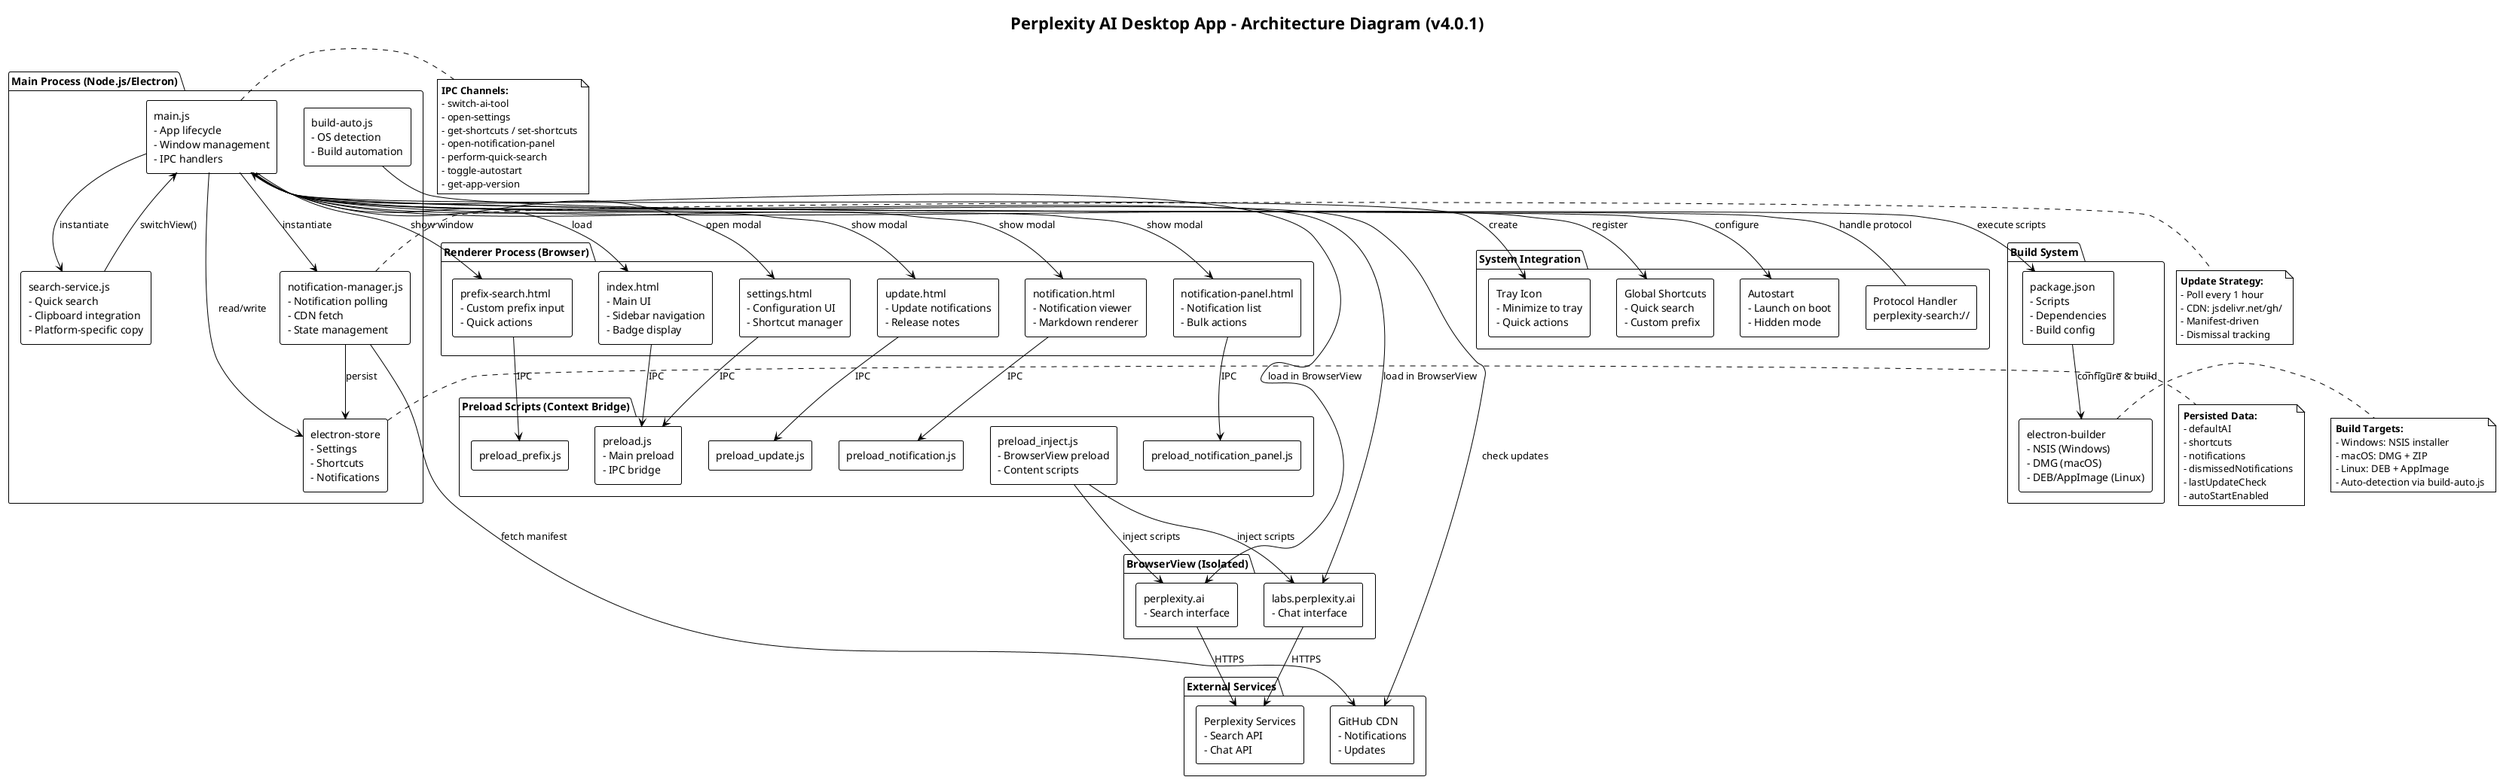 @startuml Perplexity Desktop App Architecture
!theme plain
skinparam backgroundColor #FFFFFF
skinparam componentStyle rectangle

title Perplexity AI Desktop App - Architecture Diagram (v4.0.1)

package "Main Process (Node.js/Electron)" {
  component [main.js\n- App lifecycle\n- Window management\n- IPC handlers] as Main
  component [notification-manager.js\n- Notification polling\n- CDN fetch\n- State management] as NotificationMgr
  component [search-service.js\n- Quick search\n- Clipboard integration\n- Platform-specific copy] as SearchService
  component [build-auto.js\n- OS detection\n- Build automation] as BuildAuto
  
  database [electron-store\n- Settings\n- Shortcuts\n- Notifications] as Store
}

package "Renderer Process (Browser)" {
  component [index.html\n- Main UI\n- Sidebar navigation\n- Badge display] as MainUI
  component [settings.html\n- Configuration UI\n- Shortcut manager] as SettingsUI
  component [update.html\n- Update notifications\n- Release notes] as UpdateUI
  component [notification.html\n- Notification viewer\n- Markdown renderer] as NotificationUI
  component [notification-panel.html\n- Notification list\n- Bulk actions] as NotificationPanel
  component [prefix-search.html\n- Custom prefix input\n- Quick actions] as PrefixSearch
}

package "Preload Scripts (Context Bridge)" {
  component [preload.js\n- Main preload\n- IPC bridge] as PreloadMain
  component [preload_inject.js\n- BrowserView preload\n- Content scripts] as PreloadInject
  component [preload_notification.js] as PreloadNotif
  component [preload_notification_panel.js] as PreloadPanel
  component [preload_update.js] as PreloadUpdate
  component [preload_prefix.js] as PreloadPrefix
}

package "BrowserView (Isolated)" {
  component [perplexity.ai\n- Search interface] as PerplexityAI
  component [labs.perplexity.ai\n- Chat interface] as PerplexityLabs
}

package "External Services" {
  cloud [GitHub CDN\n- Notifications\n- Updates] as GitHub
  cloud [Perplexity Services\n- Search API\n- Chat API] as Perplexity
}

package "System Integration" {
  component [Tray Icon\n- Minimize to tray\n- Quick actions] as Tray
  component [Global Shortcuts\n- Quick search\n- Custom prefix] as Shortcuts
  component [Autostart\n- Launch on boot\n- Hidden mode] as Autostart
  component [Protocol Handler\nperplexity-search://] as Protocol
}

package "Build System" {
  component [electron-builder\n- NSIS (Windows)\n- DMG (macOS)\n- DEB/AppImage (Linux)] as ElectronBuilder
  component [package.json\n- Scripts\n- Dependencies\n- Build config] as PackageJson
}

' Main Process relationships
Main --> Store : read/write
Main --> NotificationMgr : instantiate
Main --> SearchService : instantiate
Main --> Tray : create
Main --> Shortcuts : register
Main --> Autostart : configure
Main --> GitHub : check updates

NotificationMgr --> GitHub : fetch manifest
NotificationMgr --> Store : persist
SearchService --> Main : switchView()

' Renderer relationships
Main --> MainUI : load
Main --> SettingsUI : open modal
Main --> UpdateUI : show modal
Main --> NotificationUI : show modal
Main --> NotificationPanel : show modal
Main --> PrefixSearch : show window

MainUI --> PreloadMain : IPC
SettingsUI --> PreloadMain : IPC
UpdateUI --> PreloadUpdate : IPC
NotificationUI --> PreloadNotif : IPC
NotificationPanel --> PreloadPanel : IPC
PrefixSearch --> PreloadPrefix : IPC

' BrowserView relationships
Main --> PerplexityAI : load in BrowserView
Main --> PerplexityLabs : load in BrowserView
PreloadInject --> PerplexityAI : inject scripts
PreloadInject --> PerplexityLabs : inject scripts

PerplexityAI --> Perplexity : HTTPS
PerplexityLabs --> Perplexity : HTTPS

' Build relationships
BuildAuto --> PackageJson : execute scripts
PackageJson --> ElectronBuilder : configure & build

' Protocol
Protocol --> Main : handle protocol

note right of Main
  **IPC Channels:**
  - switch-ai-tool
  - open-settings
  - get-shortcuts / set-shortcuts
  - open-notification-panel
  - perform-quick-search
  - toggle-autostart
  - get-app-version
end note

note right of NotificationMgr
  **Update Strategy:**
  - Poll every 1 hour
  - CDN: jsdelivr.net/gh/
  - Manifest-driven
  - Dismissal tracking
end note

note right of Store
  **Persisted Data:**
  - defaultAI
  - shortcuts
  - notifications
  - dismissedNotifications
  - lastUpdateCheck
  - autoStartEnabled
end note

note right of ElectronBuilder
  **Build Targets:**
  - Windows: NSIS installer
  - macOS: DMG + ZIP
  - Linux: DEB + AppImage
  - Auto-detection via build-auto.js
end note

@enduml
